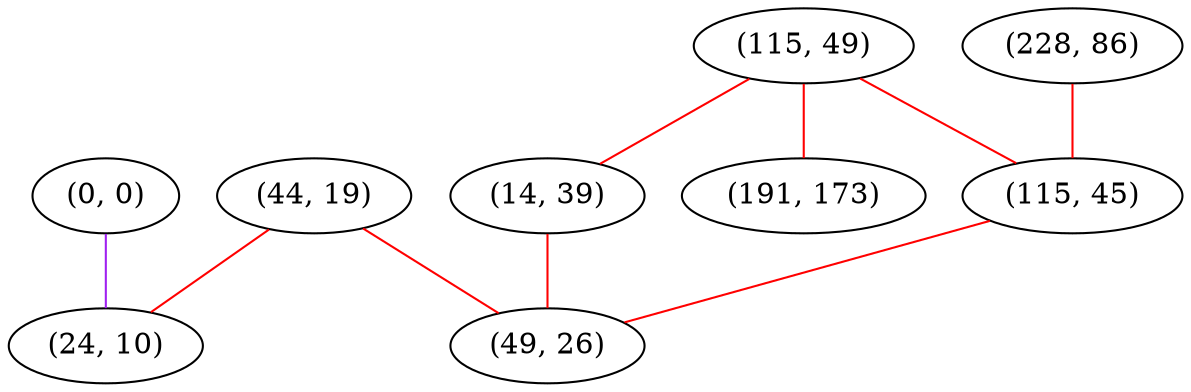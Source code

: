 graph "" {
"(0, 0)";
"(115, 49)";
"(14, 39)";
"(44, 19)";
"(191, 173)";
"(228, 86)";
"(115, 45)";
"(49, 26)";
"(24, 10)";
"(0, 0)" -- "(24, 10)"  [color=purple, key=0, weight=4];
"(115, 49)" -- "(191, 173)"  [color=red, key=0, weight=1];
"(115, 49)" -- "(14, 39)"  [color=red, key=0, weight=1];
"(115, 49)" -- "(115, 45)"  [color=red, key=0, weight=1];
"(14, 39)" -- "(49, 26)"  [color=red, key=0, weight=1];
"(44, 19)" -- "(49, 26)"  [color=red, key=0, weight=1];
"(44, 19)" -- "(24, 10)"  [color=red, key=0, weight=1];
"(228, 86)" -- "(115, 45)"  [color=red, key=0, weight=1];
"(115, 45)" -- "(49, 26)"  [color=red, key=0, weight=1];
}
